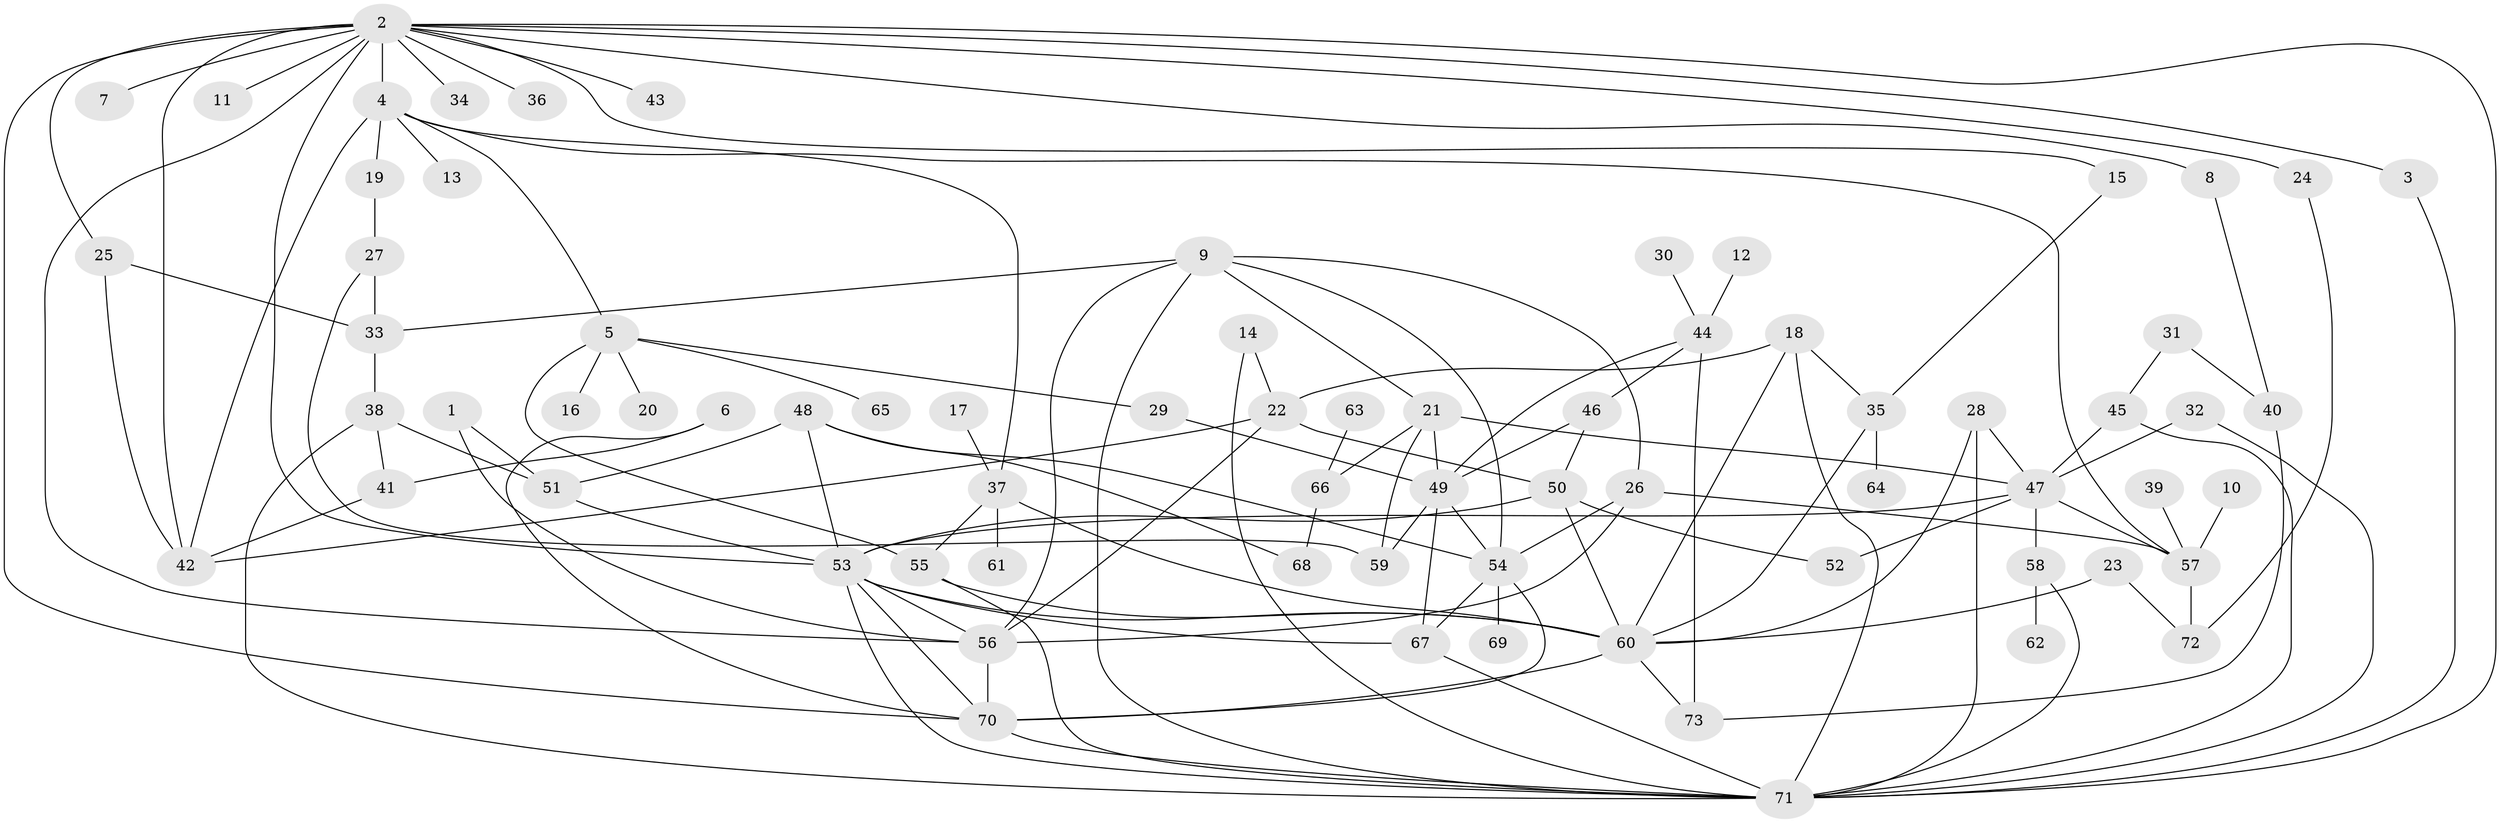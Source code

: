 // original degree distribution, {9: 0.02054794520547945, 6: 0.0273972602739726, 7: 0.0410958904109589, 5: 0.03424657534246575, 2: 0.3356164383561644, 3: 0.19863013698630136, 4: 0.1232876712328767, 8: 0.00684931506849315, 1: 0.21232876712328766}
// Generated by graph-tools (version 1.1) at 2025/25/03/09/25 03:25:31]
// undirected, 73 vertices, 130 edges
graph export_dot {
graph [start="1"]
  node [color=gray90,style=filled];
  1;
  2;
  3;
  4;
  5;
  6;
  7;
  8;
  9;
  10;
  11;
  12;
  13;
  14;
  15;
  16;
  17;
  18;
  19;
  20;
  21;
  22;
  23;
  24;
  25;
  26;
  27;
  28;
  29;
  30;
  31;
  32;
  33;
  34;
  35;
  36;
  37;
  38;
  39;
  40;
  41;
  42;
  43;
  44;
  45;
  46;
  47;
  48;
  49;
  50;
  51;
  52;
  53;
  54;
  55;
  56;
  57;
  58;
  59;
  60;
  61;
  62;
  63;
  64;
  65;
  66;
  67;
  68;
  69;
  70;
  71;
  72;
  73;
  1 -- 51 [weight=1.0];
  1 -- 56 [weight=1.0];
  2 -- 3 [weight=1.0];
  2 -- 4 [weight=1.0];
  2 -- 7 [weight=1.0];
  2 -- 8 [weight=1.0];
  2 -- 11 [weight=1.0];
  2 -- 15 [weight=1.0];
  2 -- 24 [weight=1.0];
  2 -- 25 [weight=1.0];
  2 -- 34 [weight=1.0];
  2 -- 36 [weight=1.0];
  2 -- 42 [weight=1.0];
  2 -- 43 [weight=1.0];
  2 -- 53 [weight=2.0];
  2 -- 56 [weight=1.0];
  2 -- 70 [weight=1.0];
  2 -- 71 [weight=1.0];
  3 -- 71 [weight=1.0];
  4 -- 5 [weight=1.0];
  4 -- 13 [weight=1.0];
  4 -- 19 [weight=1.0];
  4 -- 37 [weight=1.0];
  4 -- 42 [weight=1.0];
  4 -- 57 [weight=1.0];
  5 -- 16 [weight=1.0];
  5 -- 20 [weight=1.0];
  5 -- 29 [weight=1.0];
  5 -- 55 [weight=1.0];
  5 -- 65 [weight=1.0];
  6 -- 41 [weight=1.0];
  6 -- 70 [weight=1.0];
  8 -- 40 [weight=1.0];
  9 -- 21 [weight=1.0];
  9 -- 26 [weight=1.0];
  9 -- 33 [weight=1.0];
  9 -- 54 [weight=1.0];
  9 -- 56 [weight=1.0];
  9 -- 71 [weight=1.0];
  10 -- 57 [weight=1.0];
  12 -- 44 [weight=1.0];
  14 -- 22 [weight=1.0];
  14 -- 71 [weight=1.0];
  15 -- 35 [weight=1.0];
  17 -- 37 [weight=1.0];
  18 -- 22 [weight=1.0];
  18 -- 35 [weight=1.0];
  18 -- 60 [weight=1.0];
  18 -- 71 [weight=1.0];
  19 -- 27 [weight=1.0];
  21 -- 47 [weight=1.0];
  21 -- 49 [weight=1.0];
  21 -- 59 [weight=1.0];
  21 -- 66 [weight=1.0];
  22 -- 42 [weight=1.0];
  22 -- 50 [weight=1.0];
  22 -- 56 [weight=1.0];
  23 -- 60 [weight=1.0];
  23 -- 72 [weight=1.0];
  24 -- 72 [weight=1.0];
  25 -- 33 [weight=1.0];
  25 -- 42 [weight=1.0];
  26 -- 54 [weight=1.0];
  26 -- 56 [weight=1.0];
  26 -- 57 [weight=1.0];
  27 -- 33 [weight=1.0];
  27 -- 59 [weight=1.0];
  28 -- 47 [weight=1.0];
  28 -- 60 [weight=1.0];
  28 -- 71 [weight=1.0];
  29 -- 49 [weight=2.0];
  30 -- 44 [weight=1.0];
  31 -- 40 [weight=1.0];
  31 -- 45 [weight=1.0];
  32 -- 47 [weight=1.0];
  32 -- 71 [weight=1.0];
  33 -- 38 [weight=1.0];
  35 -- 60 [weight=1.0];
  35 -- 64 [weight=1.0];
  37 -- 55 [weight=1.0];
  37 -- 60 [weight=1.0];
  37 -- 61 [weight=1.0];
  38 -- 41 [weight=1.0];
  38 -- 51 [weight=1.0];
  38 -- 71 [weight=1.0];
  39 -- 57 [weight=1.0];
  40 -- 73 [weight=1.0];
  41 -- 42 [weight=1.0];
  44 -- 46 [weight=1.0];
  44 -- 49 [weight=1.0];
  44 -- 73 [weight=1.0];
  45 -- 47 [weight=1.0];
  45 -- 71 [weight=1.0];
  46 -- 49 [weight=1.0];
  46 -- 50 [weight=1.0];
  47 -- 52 [weight=1.0];
  47 -- 53 [weight=1.0];
  47 -- 57 [weight=1.0];
  47 -- 58 [weight=1.0];
  48 -- 51 [weight=1.0];
  48 -- 53 [weight=1.0];
  48 -- 54 [weight=1.0];
  48 -- 68 [weight=1.0];
  49 -- 54 [weight=1.0];
  49 -- 59 [weight=1.0];
  49 -- 67 [weight=1.0];
  50 -- 52 [weight=1.0];
  50 -- 53 [weight=1.0];
  50 -- 60 [weight=1.0];
  51 -- 53 [weight=1.0];
  53 -- 56 [weight=1.0];
  53 -- 60 [weight=1.0];
  53 -- 67 [weight=1.0];
  53 -- 70 [weight=1.0];
  53 -- 71 [weight=1.0];
  54 -- 67 [weight=1.0];
  54 -- 69 [weight=1.0];
  54 -- 70 [weight=1.0];
  55 -- 60 [weight=1.0];
  55 -- 71 [weight=1.0];
  56 -- 70 [weight=2.0];
  57 -- 72 [weight=1.0];
  58 -- 62 [weight=1.0];
  58 -- 71 [weight=1.0];
  60 -- 70 [weight=1.0];
  60 -- 73 [weight=1.0];
  63 -- 66 [weight=1.0];
  66 -- 68 [weight=1.0];
  67 -- 71 [weight=1.0];
  70 -- 71 [weight=1.0];
}
